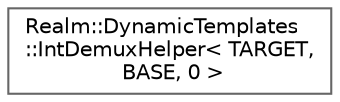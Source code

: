digraph "Graphical Class Hierarchy"
{
 // LATEX_PDF_SIZE
  bgcolor="transparent";
  edge [fontname=Helvetica,fontsize=10,labelfontname=Helvetica,labelfontsize=10];
  node [fontname=Helvetica,fontsize=10,shape=box,height=0.2,width=0.4];
  rankdir="LR";
  Node0 [id="Node000000",label="Realm::DynamicTemplates\l::IntDemuxHelper\< TARGET,\l BASE, 0 \>",height=0.2,width=0.4,color="grey40", fillcolor="white", style="filled",URL="$structRealm_1_1DynamicTemplates_1_1IntDemuxHelper_3_01TARGET_00_01BASE_00_010_01_4.html",tooltip=" "];
}
